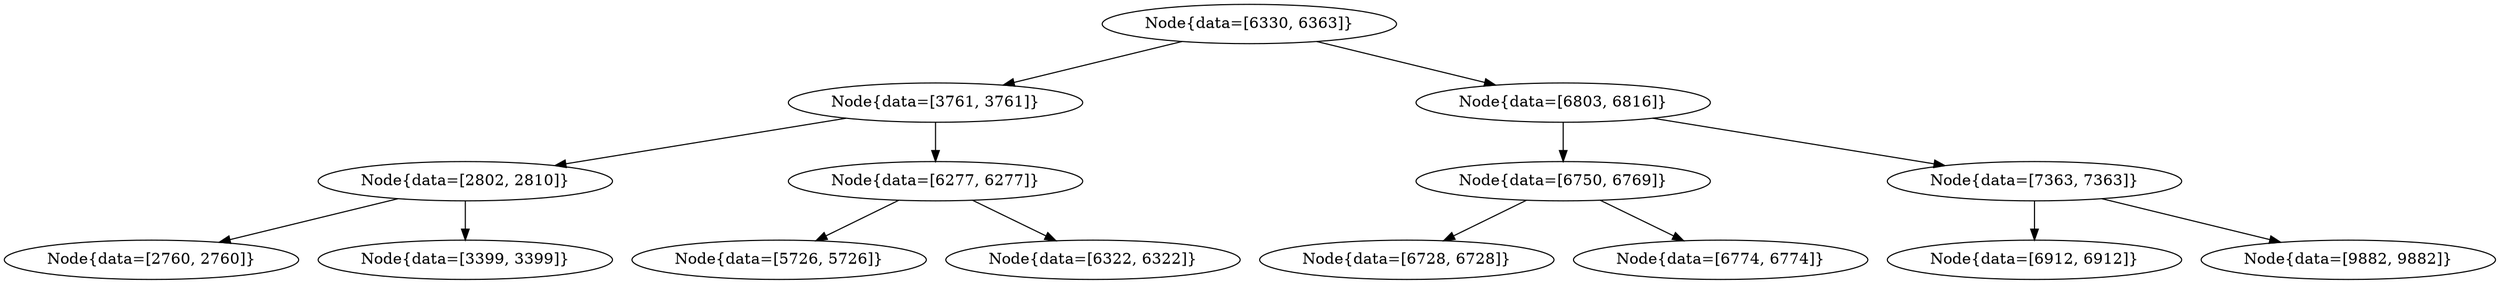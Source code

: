 digraph G{
744476363 [label="Node{data=[6330, 6363]}"]
744476363 -> 913015532
913015532 [label="Node{data=[3761, 3761]}"]
913015532 -> 525141182
525141182 [label="Node{data=[2802, 2810]}"]
525141182 -> 1231612735
1231612735 [label="Node{data=[2760, 2760]}"]
525141182 -> 454249807
454249807 [label="Node{data=[3399, 3399]}"]
913015532 -> 1896202275
1896202275 [label="Node{data=[6277, 6277]}"]
1896202275 -> 110772809
110772809 [label="Node{data=[5726, 5726]}"]
1896202275 -> 136667318
136667318 [label="Node{data=[6322, 6322]}"]
744476363 -> 157105608
157105608 [label="Node{data=[6803, 6816]}"]
157105608 -> 1451683864
1451683864 [label="Node{data=[6750, 6769]}"]
1451683864 -> 47872139
47872139 [label="Node{data=[6728, 6728]}"]
1451683864 -> 559519926
559519926 [label="Node{data=[6774, 6774]}"]
157105608 -> 1099584040
1099584040 [label="Node{data=[7363, 7363]}"]
1099584040 -> 552430641
552430641 [label="Node{data=[6912, 6912]}"]
1099584040 -> 1906464391
1906464391 [label="Node{data=[9882, 9882]}"]
}